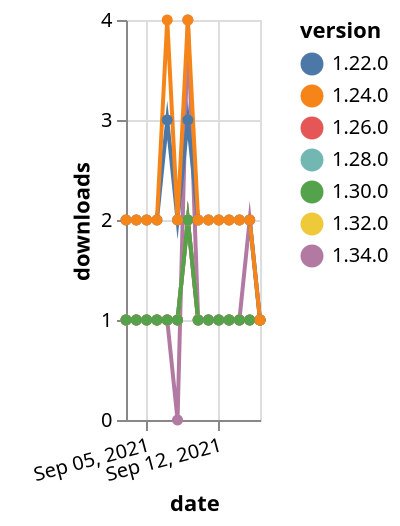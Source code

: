 {"$schema": "https://vega.github.io/schema/vega-lite/v5.json", "description": "A simple bar chart with embedded data.", "data": {"values": [{"date": "2021-09-03", "total": 177, "delta": 1, "version": "1.34.0"}, {"date": "2021-09-04", "total": 178, "delta": 1, "version": "1.34.0"}, {"date": "2021-09-05", "total": 179, "delta": 1, "version": "1.34.0"}, {"date": "2021-09-06", "total": 180, "delta": 1, "version": "1.34.0"}, {"date": "2021-09-07", "total": 181, "delta": 1, "version": "1.34.0"}, {"date": "2021-09-08", "total": 181, "delta": 0, "version": "1.34.0"}, {"date": "2021-09-09", "total": 185, "delta": 4, "version": "1.34.0"}, {"date": "2021-09-10", "total": 186, "delta": 1, "version": "1.34.0"}, {"date": "2021-09-11", "total": 187, "delta": 1, "version": "1.34.0"}, {"date": "2021-09-12", "total": 188, "delta": 1, "version": "1.34.0"}, {"date": "2021-09-13", "total": 189, "delta": 1, "version": "1.34.0"}, {"date": "2021-09-14", "total": 190, "delta": 1, "version": "1.34.0"}, {"date": "2021-09-15", "total": 192, "delta": 2, "version": "1.34.0"}, {"date": "2021-09-16", "total": 193, "delta": 1, "version": "1.34.0"}, {"date": "2021-09-03", "total": 154, "delta": 1, "version": "1.32.0"}, {"date": "2021-09-04", "total": 155, "delta": 1, "version": "1.32.0"}, {"date": "2021-09-05", "total": 156, "delta": 1, "version": "1.32.0"}, {"date": "2021-09-06", "total": 157, "delta": 1, "version": "1.32.0"}, {"date": "2021-09-07", "total": 158, "delta": 1, "version": "1.32.0"}, {"date": "2021-09-08", "total": 159, "delta": 1, "version": "1.32.0"}, {"date": "2021-09-09", "total": 161, "delta": 2, "version": "1.32.0"}, {"date": "2021-09-10", "total": 162, "delta": 1, "version": "1.32.0"}, {"date": "2021-09-11", "total": 163, "delta": 1, "version": "1.32.0"}, {"date": "2021-09-12", "total": 164, "delta": 1, "version": "1.32.0"}, {"date": "2021-09-13", "total": 165, "delta": 1, "version": "1.32.0"}, {"date": "2021-09-14", "total": 166, "delta": 1, "version": "1.32.0"}, {"date": "2021-09-15", "total": 167, "delta": 1, "version": "1.32.0"}, {"date": "2021-09-16", "total": 168, "delta": 1, "version": "1.32.0"}, {"date": "2021-09-03", "total": 2412, "delta": 2, "version": "1.22.0"}, {"date": "2021-09-04", "total": 2414, "delta": 2, "version": "1.22.0"}, {"date": "2021-09-05", "total": 2416, "delta": 2, "version": "1.22.0"}, {"date": "2021-09-06", "total": 2418, "delta": 2, "version": "1.22.0"}, {"date": "2021-09-07", "total": 2421, "delta": 3, "version": "1.22.0"}, {"date": "2021-09-08", "total": 2423, "delta": 2, "version": "1.22.0"}, {"date": "2021-09-09", "total": 2426, "delta": 3, "version": "1.22.0"}, {"date": "2021-09-10", "total": 2428, "delta": 2, "version": "1.22.0"}, {"date": "2021-09-11", "total": 2430, "delta": 2, "version": "1.22.0"}, {"date": "2021-09-12", "total": 2432, "delta": 2, "version": "1.22.0"}, {"date": "2021-09-13", "total": 2434, "delta": 2, "version": "1.22.0"}, {"date": "2021-09-14", "total": 2436, "delta": 2, "version": "1.22.0"}, {"date": "2021-09-15", "total": 2438, "delta": 2, "version": "1.22.0"}, {"date": "2021-09-16", "total": 2439, "delta": 1, "version": "1.22.0"}, {"date": "2021-09-03", "total": 192, "delta": 1, "version": "1.28.0"}, {"date": "2021-09-04", "total": 193, "delta": 1, "version": "1.28.0"}, {"date": "2021-09-05", "total": 194, "delta": 1, "version": "1.28.0"}, {"date": "2021-09-06", "total": 195, "delta": 1, "version": "1.28.0"}, {"date": "2021-09-07", "total": 196, "delta": 1, "version": "1.28.0"}, {"date": "2021-09-08", "total": 197, "delta": 1, "version": "1.28.0"}, {"date": "2021-09-09", "total": 199, "delta": 2, "version": "1.28.0"}, {"date": "2021-09-10", "total": 200, "delta": 1, "version": "1.28.0"}, {"date": "2021-09-11", "total": 201, "delta": 1, "version": "1.28.0"}, {"date": "2021-09-12", "total": 202, "delta": 1, "version": "1.28.0"}, {"date": "2021-09-13", "total": 203, "delta": 1, "version": "1.28.0"}, {"date": "2021-09-14", "total": 204, "delta": 1, "version": "1.28.0"}, {"date": "2021-09-15", "total": 205, "delta": 1, "version": "1.28.0"}, {"date": "2021-09-16", "total": 206, "delta": 1, "version": "1.28.0"}, {"date": "2021-09-03", "total": 232, "delta": 1, "version": "1.26.0"}, {"date": "2021-09-04", "total": 233, "delta": 1, "version": "1.26.0"}, {"date": "2021-09-05", "total": 234, "delta": 1, "version": "1.26.0"}, {"date": "2021-09-06", "total": 235, "delta": 1, "version": "1.26.0"}, {"date": "2021-09-07", "total": 236, "delta": 1, "version": "1.26.0"}, {"date": "2021-09-08", "total": 237, "delta": 1, "version": "1.26.0"}, {"date": "2021-09-09", "total": 239, "delta": 2, "version": "1.26.0"}, {"date": "2021-09-10", "total": 240, "delta": 1, "version": "1.26.0"}, {"date": "2021-09-11", "total": 241, "delta": 1, "version": "1.26.0"}, {"date": "2021-09-12", "total": 242, "delta": 1, "version": "1.26.0"}, {"date": "2021-09-13", "total": 243, "delta": 1, "version": "1.26.0"}, {"date": "2021-09-14", "total": 244, "delta": 1, "version": "1.26.0"}, {"date": "2021-09-15", "total": 245, "delta": 1, "version": "1.26.0"}, {"date": "2021-09-16", "total": 246, "delta": 1, "version": "1.26.0"}, {"date": "2021-09-03", "total": 173, "delta": 1, "version": "1.30.0"}, {"date": "2021-09-04", "total": 174, "delta": 1, "version": "1.30.0"}, {"date": "2021-09-05", "total": 175, "delta": 1, "version": "1.30.0"}, {"date": "2021-09-06", "total": 176, "delta": 1, "version": "1.30.0"}, {"date": "2021-09-07", "total": 177, "delta": 1, "version": "1.30.0"}, {"date": "2021-09-08", "total": 178, "delta": 1, "version": "1.30.0"}, {"date": "2021-09-09", "total": 180, "delta": 2, "version": "1.30.0"}, {"date": "2021-09-10", "total": 181, "delta": 1, "version": "1.30.0"}, {"date": "2021-09-11", "total": 182, "delta": 1, "version": "1.30.0"}, {"date": "2021-09-12", "total": 183, "delta": 1, "version": "1.30.0"}, {"date": "2021-09-13", "total": 184, "delta": 1, "version": "1.30.0"}, {"date": "2021-09-14", "total": 185, "delta": 1, "version": "1.30.0"}, {"date": "2021-09-15", "total": 186, "delta": 1, "version": "1.30.0"}, {"date": "2021-09-16", "total": 187, "delta": 1, "version": "1.30.0"}, {"date": "2021-09-03", "total": 2504, "delta": 2, "version": "1.24.0"}, {"date": "2021-09-04", "total": 2506, "delta": 2, "version": "1.24.0"}, {"date": "2021-09-05", "total": 2508, "delta": 2, "version": "1.24.0"}, {"date": "2021-09-06", "total": 2510, "delta": 2, "version": "1.24.0"}, {"date": "2021-09-07", "total": 2514, "delta": 4, "version": "1.24.0"}, {"date": "2021-09-08", "total": 2516, "delta": 2, "version": "1.24.0"}, {"date": "2021-09-09", "total": 2520, "delta": 4, "version": "1.24.0"}, {"date": "2021-09-10", "total": 2522, "delta": 2, "version": "1.24.0"}, {"date": "2021-09-11", "total": 2524, "delta": 2, "version": "1.24.0"}, {"date": "2021-09-12", "total": 2526, "delta": 2, "version": "1.24.0"}, {"date": "2021-09-13", "total": 2528, "delta": 2, "version": "1.24.0"}, {"date": "2021-09-14", "total": 2530, "delta": 2, "version": "1.24.0"}, {"date": "2021-09-15", "total": 2532, "delta": 2, "version": "1.24.0"}, {"date": "2021-09-16", "total": 2533, "delta": 1, "version": "1.24.0"}]}, "width": "container", "mark": {"type": "line", "point": {"filled": true}}, "encoding": {"x": {"field": "date", "type": "temporal", "timeUnit": "yearmonthdate", "title": "date", "axis": {"labelAngle": -15}}, "y": {"field": "delta", "type": "quantitative", "title": "downloads"}, "color": {"field": "version", "type": "nominal"}, "tooltip": {"field": "delta"}}}